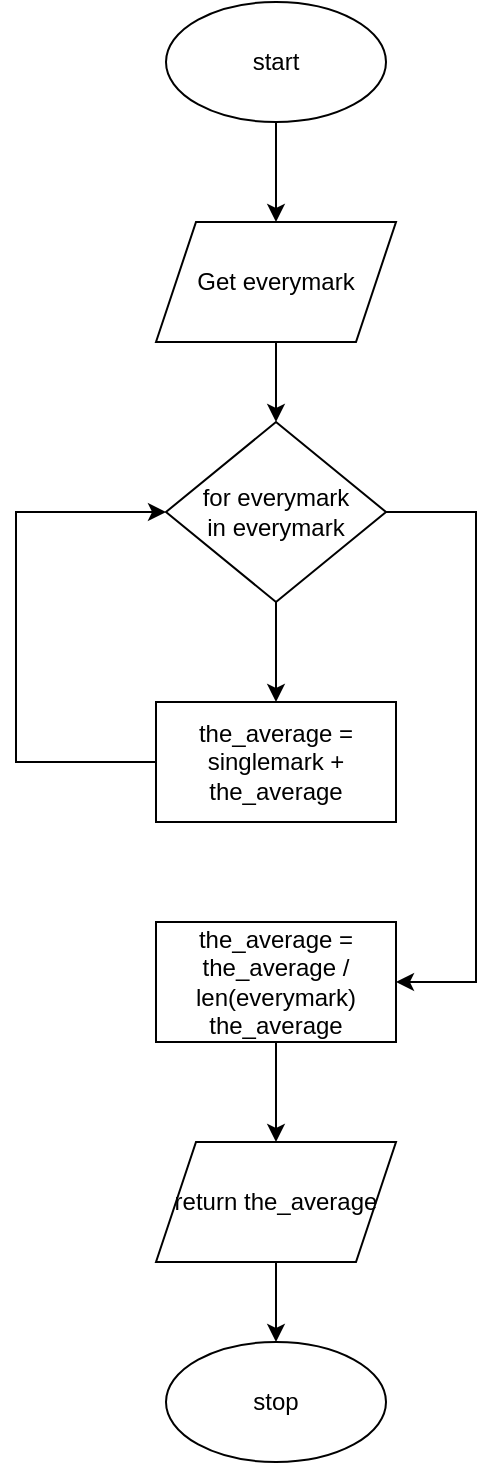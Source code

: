 <mxfile>
    <diagram id="R-31XSG-8bFbzHaBIaql" name="Page-1">
        <mxGraphModel dx="517" dy="1657" grid="1" gridSize="10" guides="1" tooltips="1" connect="1" arrows="1" fold="1" page="1" pageScale="1" pageWidth="827" pageHeight="1169" math="0" shadow="0">
            <root>
                <mxCell id="0"/>
                <mxCell id="1" parent="0"/>
                <mxCell id="34" style="edgeStyle=none;html=1;" parent="1" source="2" edge="1">
                    <mxGeometry relative="1" as="geometry">
                        <mxPoint x="300" y="30" as="targetPoint"/>
                    </mxGeometry>
                </mxCell>
                <mxCell id="2" value="start" style="ellipse;whiteSpace=wrap;html=1;" parent="1" vertex="1">
                    <mxGeometry x="245" y="-80" width="110" height="60" as="geometry"/>
                </mxCell>
                <mxCell id="55" style="edgeStyle=none;html=1;" edge="1" parent="1" source="54" target="56">
                    <mxGeometry relative="1" as="geometry">
                        <mxPoint x="300" y="130" as="targetPoint"/>
                    </mxGeometry>
                </mxCell>
                <mxCell id="54" value="Get everymark" style="shape=parallelogram;perimeter=parallelogramPerimeter;whiteSpace=wrap;html=1;fixedSize=1;" vertex="1" parent="1">
                    <mxGeometry x="240" y="30" width="120" height="60" as="geometry"/>
                </mxCell>
                <mxCell id="57" style="edgeStyle=none;html=1;" edge="1" parent="1" source="56" target="58">
                    <mxGeometry relative="1" as="geometry">
                        <mxPoint x="300" y="260" as="targetPoint"/>
                    </mxGeometry>
                </mxCell>
                <mxCell id="61" style="edgeStyle=elbowEdgeStyle;rounded=0;html=1;entryX=1;entryY=0.5;entryDx=0;entryDy=0;" edge="1" parent="1" source="56" target="60">
                    <mxGeometry relative="1" as="geometry">
                        <Array as="points">
                            <mxPoint x="400" y="300"/>
                        </Array>
                    </mxGeometry>
                </mxCell>
                <mxCell id="56" value="for everymark&lt;br&gt;in everymark" style="rhombus;whiteSpace=wrap;html=1;" vertex="1" parent="1">
                    <mxGeometry x="245" y="130" width="110" height="90" as="geometry"/>
                </mxCell>
                <mxCell id="59" style="edgeStyle=elbowEdgeStyle;html=1;entryX=0;entryY=0.5;entryDx=0;entryDy=0;exitX=0;exitY=0.5;exitDx=0;exitDy=0;rounded=0;" edge="1" parent="1" source="58" target="56">
                    <mxGeometry relative="1" as="geometry">
                        <Array as="points">
                            <mxPoint x="170" y="180"/>
                        </Array>
                    </mxGeometry>
                </mxCell>
                <mxCell id="58" value="the_average = singlemark + the_average" style="rounded=0;whiteSpace=wrap;html=1;" vertex="1" parent="1">
                    <mxGeometry x="240" y="270" width="120" height="60" as="geometry"/>
                </mxCell>
                <mxCell id="62" style="edgeStyle=elbowEdgeStyle;rounded=0;html=1;" edge="1" parent="1" source="60">
                    <mxGeometry relative="1" as="geometry">
                        <mxPoint x="300" y="490" as="targetPoint"/>
                    </mxGeometry>
                </mxCell>
                <mxCell id="60" value="the_average = the_average / len(everymark) the_average" style="rounded=0;whiteSpace=wrap;html=1;" vertex="1" parent="1">
                    <mxGeometry x="240" y="380" width="120" height="60" as="geometry"/>
                </mxCell>
                <mxCell id="64" style="edgeStyle=elbowEdgeStyle;rounded=0;html=1;" edge="1" parent="1" source="63">
                    <mxGeometry relative="1" as="geometry">
                        <mxPoint x="300" y="590" as="targetPoint"/>
                    </mxGeometry>
                </mxCell>
                <mxCell id="63" value="return the_average" style="shape=parallelogram;perimeter=parallelogramPerimeter;whiteSpace=wrap;html=1;fixedSize=1;" vertex="1" parent="1">
                    <mxGeometry x="240" y="490" width="120" height="60" as="geometry"/>
                </mxCell>
                <mxCell id="65" value="stop" style="ellipse;whiteSpace=wrap;html=1;" vertex="1" parent="1">
                    <mxGeometry x="245" y="590" width="110" height="60" as="geometry"/>
                </mxCell>
            </root>
        </mxGraphModel>
    </diagram>
</mxfile>
